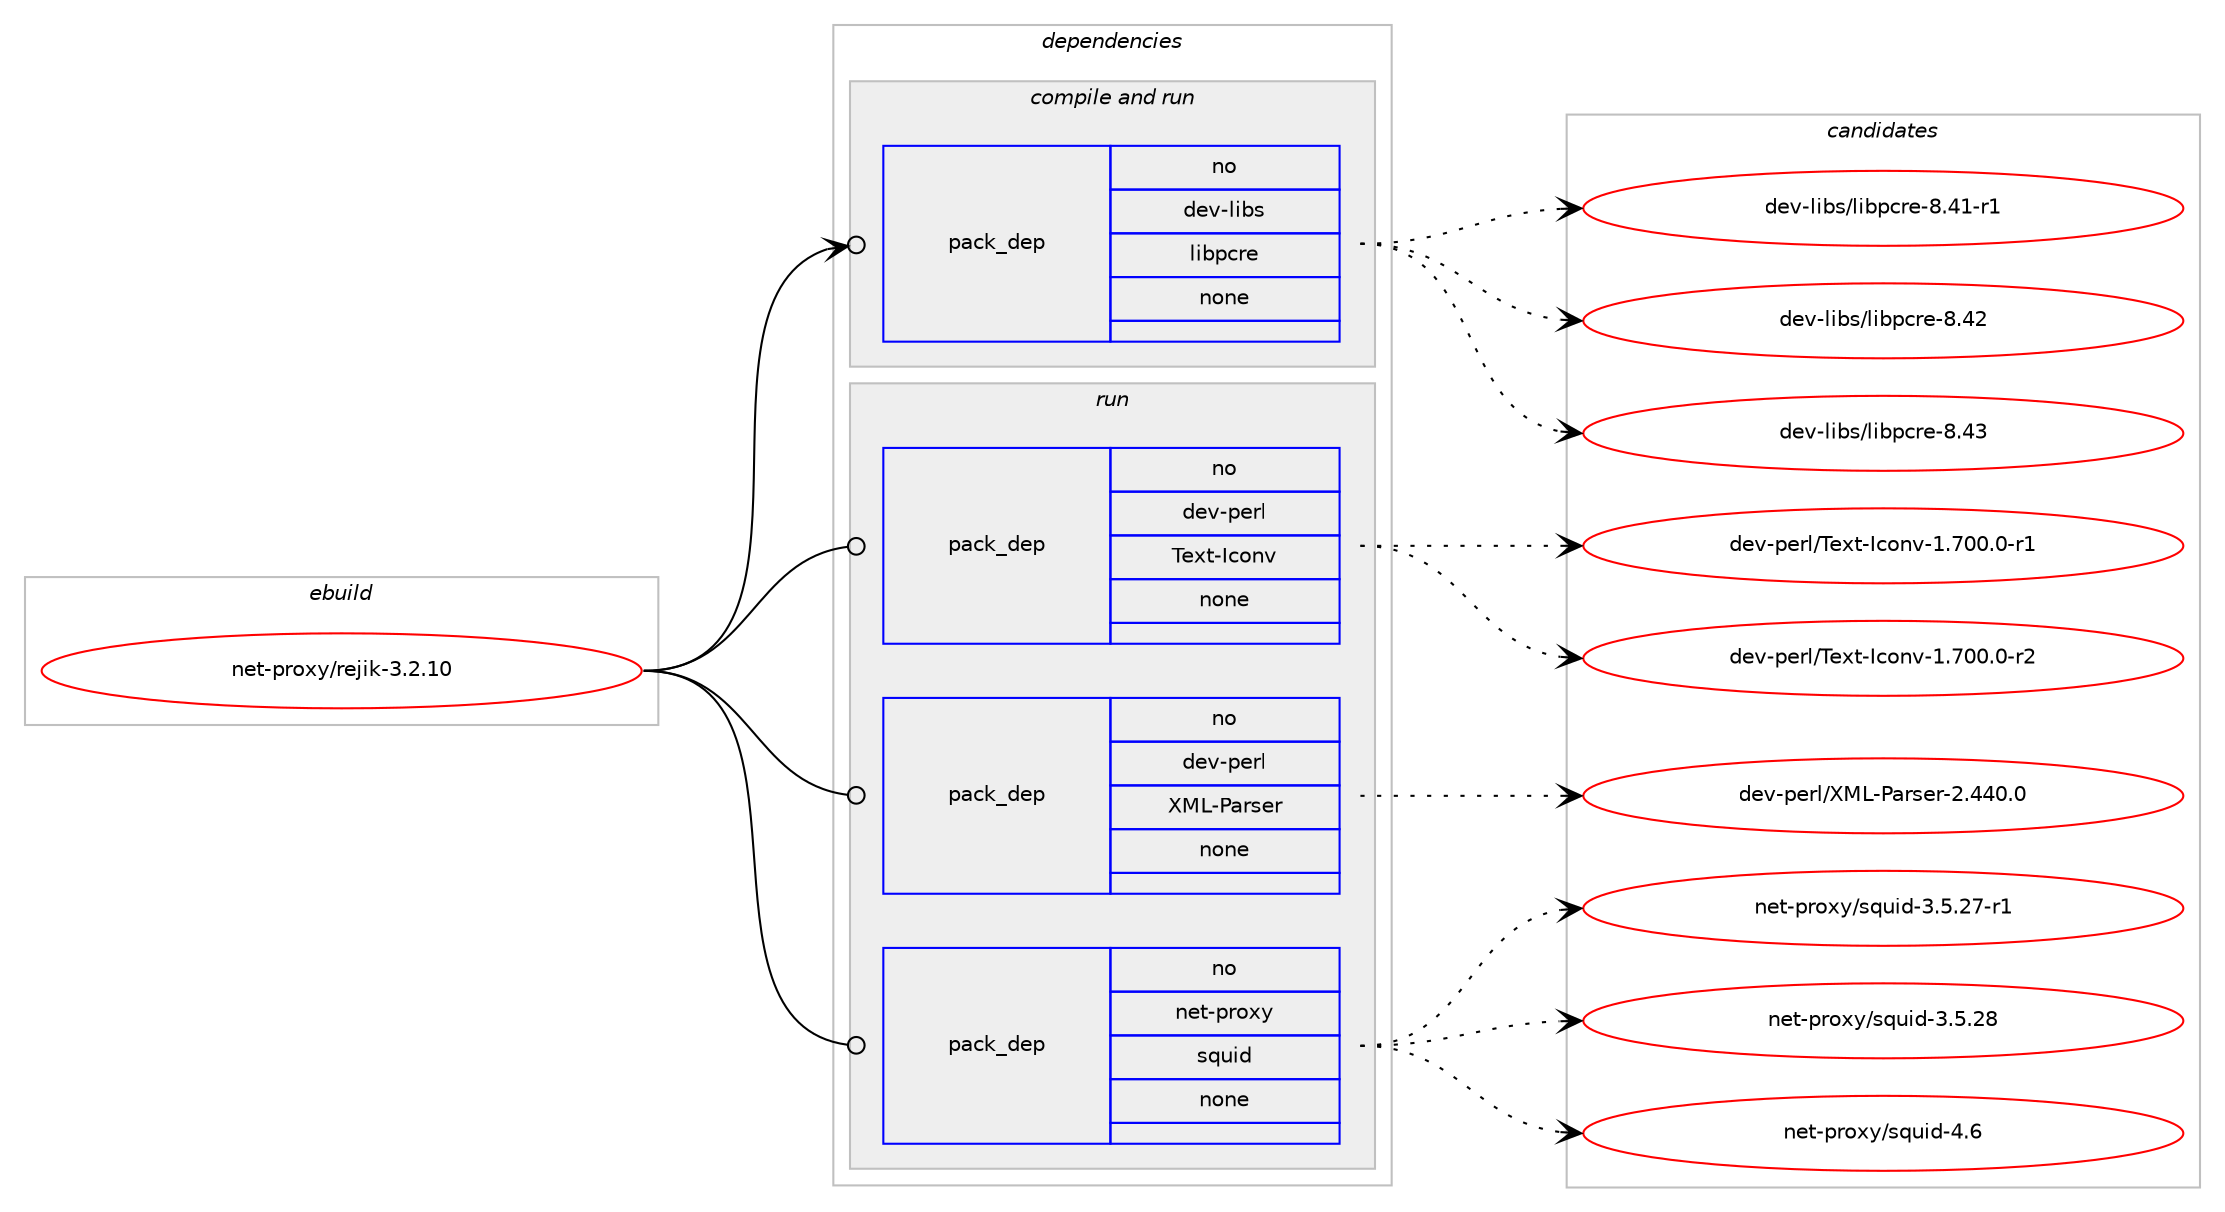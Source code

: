 digraph prolog {

# *************
# Graph options
# *************

newrank=true;
concentrate=true;
compound=true;
graph [rankdir=LR,fontname=Helvetica,fontsize=10,ranksep=1.5];#, ranksep=2.5, nodesep=0.2];
edge  [arrowhead=vee];
node  [fontname=Helvetica,fontsize=10];

# **********
# The ebuild
# **********

subgraph cluster_leftcol {
color=gray;
rank=same;
label=<<i>ebuild</i>>;
id [label="net-proxy/rejik-3.2.10", color=red, width=4, href="../net-proxy/rejik-3.2.10.svg"];
}

# ****************
# The dependencies
# ****************

subgraph cluster_midcol {
color=gray;
label=<<i>dependencies</i>>;
subgraph cluster_compile {
fillcolor="#eeeeee";
style=filled;
label=<<i>compile</i>>;
}
subgraph cluster_compileandrun {
fillcolor="#eeeeee";
style=filled;
label=<<i>compile and run</i>>;
subgraph pack1199774 {
dependency1677786 [label=<<TABLE BORDER="0" CELLBORDER="1" CELLSPACING="0" CELLPADDING="4" WIDTH="220"><TR><TD ROWSPAN="6" CELLPADDING="30">pack_dep</TD></TR><TR><TD WIDTH="110">no</TD></TR><TR><TD>dev-libs</TD></TR><TR><TD>libpcre</TD></TR><TR><TD>none</TD></TR><TR><TD></TD></TR></TABLE>>, shape=none, color=blue];
}
id:e -> dependency1677786:w [weight=20,style="solid",arrowhead="odotvee"];
}
subgraph cluster_run {
fillcolor="#eeeeee";
style=filled;
label=<<i>run</i>>;
subgraph pack1199775 {
dependency1677787 [label=<<TABLE BORDER="0" CELLBORDER="1" CELLSPACING="0" CELLPADDING="4" WIDTH="220"><TR><TD ROWSPAN="6" CELLPADDING="30">pack_dep</TD></TR><TR><TD WIDTH="110">no</TD></TR><TR><TD>dev-perl</TD></TR><TR><TD>Text-Iconv</TD></TR><TR><TD>none</TD></TR><TR><TD></TD></TR></TABLE>>, shape=none, color=blue];
}
id:e -> dependency1677787:w [weight=20,style="solid",arrowhead="odot"];
subgraph pack1199776 {
dependency1677788 [label=<<TABLE BORDER="0" CELLBORDER="1" CELLSPACING="0" CELLPADDING="4" WIDTH="220"><TR><TD ROWSPAN="6" CELLPADDING="30">pack_dep</TD></TR><TR><TD WIDTH="110">no</TD></TR><TR><TD>dev-perl</TD></TR><TR><TD>XML-Parser</TD></TR><TR><TD>none</TD></TR><TR><TD></TD></TR></TABLE>>, shape=none, color=blue];
}
id:e -> dependency1677788:w [weight=20,style="solid",arrowhead="odot"];
subgraph pack1199777 {
dependency1677789 [label=<<TABLE BORDER="0" CELLBORDER="1" CELLSPACING="0" CELLPADDING="4" WIDTH="220"><TR><TD ROWSPAN="6" CELLPADDING="30">pack_dep</TD></TR><TR><TD WIDTH="110">no</TD></TR><TR><TD>net-proxy</TD></TR><TR><TD>squid</TD></TR><TR><TD>none</TD></TR><TR><TD></TD></TR></TABLE>>, shape=none, color=blue];
}
id:e -> dependency1677789:w [weight=20,style="solid",arrowhead="odot"];
}
}

# **************
# The candidates
# **************

subgraph cluster_choices {
rank=same;
color=gray;
label=<<i>candidates</i>>;

subgraph choice1199774 {
color=black;
nodesep=1;
choice100101118451081059811547108105981129911410145564652494511449 [label="dev-libs/libpcre-8.41-r1", color=red, width=4,href="../dev-libs/libpcre-8.41-r1.svg"];
choice10010111845108105981154710810598112991141014556465250 [label="dev-libs/libpcre-8.42", color=red, width=4,href="../dev-libs/libpcre-8.42.svg"];
choice10010111845108105981154710810598112991141014556465251 [label="dev-libs/libpcre-8.43", color=red, width=4,href="../dev-libs/libpcre-8.43.svg"];
dependency1677786:e -> choice100101118451081059811547108105981129911410145564652494511449:w [style=dotted,weight="100"];
dependency1677786:e -> choice10010111845108105981154710810598112991141014556465250:w [style=dotted,weight="100"];
dependency1677786:e -> choice10010111845108105981154710810598112991141014556465251:w [style=dotted,weight="100"];
}
subgraph choice1199775 {
color=black;
nodesep=1;
choice10010111845112101114108478410112011645739911111011845494655484846484511449 [label="dev-perl/Text-Iconv-1.700.0-r1", color=red, width=4,href="../dev-perl/Text-Iconv-1.700.0-r1.svg"];
choice10010111845112101114108478410112011645739911111011845494655484846484511450 [label="dev-perl/Text-Iconv-1.700.0-r2", color=red, width=4,href="../dev-perl/Text-Iconv-1.700.0-r2.svg"];
dependency1677787:e -> choice10010111845112101114108478410112011645739911111011845494655484846484511449:w [style=dotted,weight="100"];
dependency1677787:e -> choice10010111845112101114108478410112011645739911111011845494655484846484511450:w [style=dotted,weight="100"];
}
subgraph choice1199776 {
color=black;
nodesep=1;
choice10010111845112101114108478877764580971141151011144550465252484648 [label="dev-perl/XML-Parser-2.440.0", color=red, width=4,href="../dev-perl/XML-Parser-2.440.0.svg"];
dependency1677788:e -> choice10010111845112101114108478877764580971141151011144550465252484648:w [style=dotted,weight="100"];
}
subgraph choice1199777 {
color=black;
nodesep=1;
choice1101011164511211411112012147115113117105100455146534650554511449 [label="net-proxy/squid-3.5.27-r1", color=red, width=4,href="../net-proxy/squid-3.5.27-r1.svg"];
choice110101116451121141111201214711511311710510045514653465056 [label="net-proxy/squid-3.5.28", color=red, width=4,href="../net-proxy/squid-3.5.28.svg"];
choice110101116451121141111201214711511311710510045524654 [label="net-proxy/squid-4.6", color=red, width=4,href="../net-proxy/squid-4.6.svg"];
dependency1677789:e -> choice1101011164511211411112012147115113117105100455146534650554511449:w [style=dotted,weight="100"];
dependency1677789:e -> choice110101116451121141111201214711511311710510045514653465056:w [style=dotted,weight="100"];
dependency1677789:e -> choice110101116451121141111201214711511311710510045524654:w [style=dotted,weight="100"];
}
}

}
